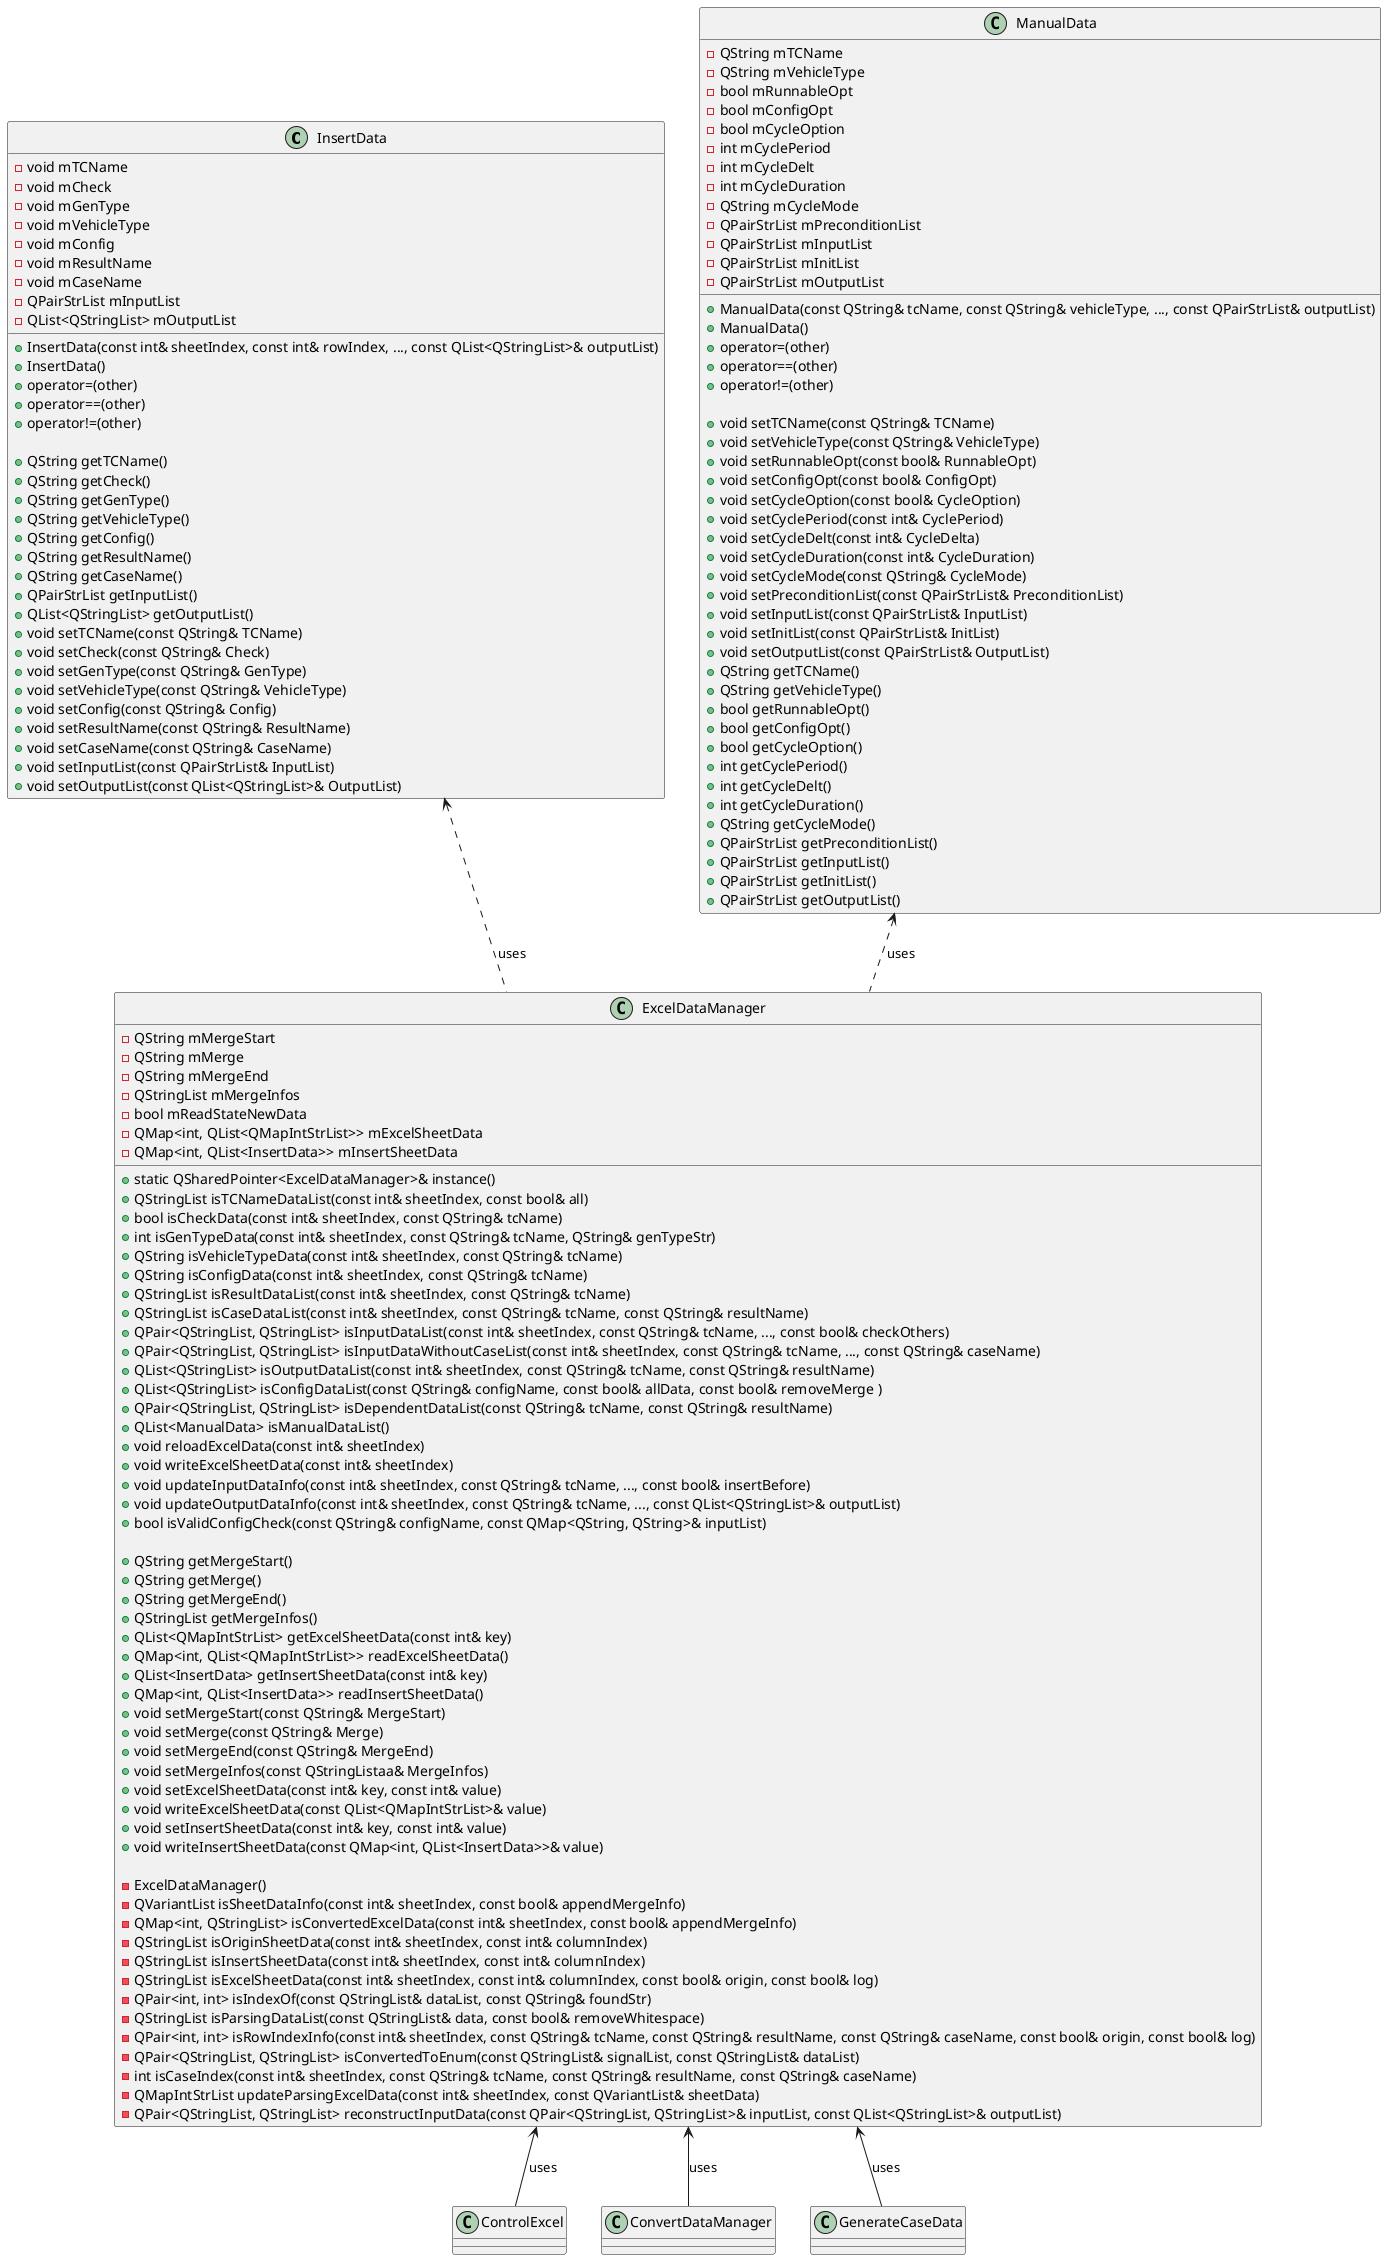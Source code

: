 @startuml

class InsertData {
    + InsertData(const int& sheetIndex, const int& rowIndex, ..., const QList<QStringList>& outputList)
    + InsertData()
    + operator=(other)
    + operator==(other)
    + operator!=(other)

    + QString getTCName()
    + QString getCheck()
    + QString getGenType()
    + QString getVehicleType()
    + QString getConfig()
    + QString getResultName()
    + QString getCaseName()
    + QPairStrList getInputList()
    + QList<QStringList> getOutputList()
    + void setTCName(const QString& TCName)
    + void setCheck(const QString& Check)
    + void setGenType(const QString& GenType)
    + void setVehicleType(const QString& VehicleType)
    + void setConfig(const QString& Config)
    + void setResultName(const QString& ResultName)
    + void setCaseName(const QString& CaseName)
    + void setInputList(const QPairStrList& InputList)
    + void setOutputList(const QList<QStringList>& OutputList)

    - void mTCName
    - void mCheck
    - void mGenType
    - void mVehicleType
    - void mConfig
    - void mResultName
    - void mCaseName
    - QPairStrList mInputList
    - QList<QStringList> mOutputList
}

class ManualData {
    + ManualData(const QString& tcName, const QString& vehicleType, ..., const QPairStrList& outputList)
    + ManualData()
    + operator=(other)
    + operator==(other)
    + operator!=(other)

    + void setTCName(const QString& TCName)
    + void setVehicleType(const QString& VehicleType)
    + void setRunnableOpt(const bool& RunnableOpt)
    + void setConfigOpt(const bool& ConfigOpt)
    + void setCycleOption(const bool& CycleOption)
    + void setCyclePeriod(const int& CyclePeriod)
    + void setCycleDelt(const int& CycleDelta)
    + void setCycleDuration(const int& CycleDuration)
    + void setCycleMode(const QString& CycleMode)
    + void setPreconditionList(const QPairStrList& PreconditionList)
    + void setInputList(const QPairStrList& InputList)
    + void setInitList(const QPairStrList& InitList)
    + void setOutputList(const QPairStrList& OutputList)
    + QString getTCName()
    + QString getVehicleType()
    + bool getRunnableOpt()
    + bool getConfigOpt()
    + bool getCycleOption()
    + int getCyclePeriod()
    + int getCycleDelt()
    + int getCycleDuration()
    + QString getCycleMode()
    + QPairStrList getPreconditionList()
    + QPairStrList getInputList()
    + QPairStrList getInitList()
    + QPairStrList getOutputList()

    - QString mTCName
    - QString mVehicleType
    - bool mRunnableOpt
    - bool mConfigOpt
    - bool mCycleOption
    - int mCyclePeriod
    - int mCycleDelt
    - int mCycleDuration
    - QString mCycleMode
    - QPairStrList mPreconditionList
    - QPairStrList mInputList
    - QPairStrList mInitList
    - QPairStrList mOutputList
}

class ExcelDataManager {
    + static QSharedPointer<ExcelDataManager>& instance()
    + QStringList isTCNameDataList(const int& sheetIndex, const bool& all)
    + bool isCheckData(const int& sheetIndex, const QString& tcName)
    + int isGenTypeData(const int& sheetIndex, const QString& tcName, QString& genTypeStr)
    + QString isVehicleTypeData(const int& sheetIndex, const QString& tcName)
    + QString isConfigData(const int& sheetIndex, const QString& tcName)
    + QStringList isResultDataList(const int& sheetIndex, const QString& tcName)
    + QStringList isCaseDataList(const int& sheetIndex, const QString& tcName, const QString& resultName)
    + QPair<QStringList, QStringList> isInputDataList(const int& sheetIndex, const QString& tcName, ..., const bool& checkOthers)
    + QPair<QStringList, QStringList> isInputDataWithoutCaseList(const int& sheetIndex, const QString& tcName, ..., const QString& caseName)
    + QList<QStringList> isOutputDataList(const int& sheetIndex, const QString& tcName, const QString& resultName)
    + QList<QStringList> isConfigDataList(const QString& configName, const bool& allData, const bool& removeMerge )
    + QPair<QStringList, QStringList> isDependentDataList(const QString& tcName, const QString& resultName)
    + QList<ManualData> isManualDataList()
    + void reloadExcelData(const int& sheetIndex)
    + void writeExcelSheetData(const int& sheetIndex)
    + void updateInputDataInfo(const int& sheetIndex, const QString& tcName, ..., const bool& insertBefore)
    + void updateOutputDataInfo(const int& sheetIndex, const QString& tcName, ..., const QList<QStringList>& outputList)
    + bool isValidConfigCheck(const QString& configName, const QMap<QString, QString>& inputList)

    + QString getMergeStart()
    + QString getMerge()
    + QString getMergeEnd()
    + QStringList getMergeInfos()
    + QList<QMapIntStrList> getExcelSheetData(const int& key)
    + QMap<int, QList<QMapIntStrList>> readExcelSheetData()
    + QList<InsertData> getInsertSheetData(const int& key)
    + QMap<int, QList<InsertData>> readInsertSheetData()
    + void setMergeStart(const QString& MergeStart)
    + void setMerge(const QString& Merge)
    + void setMergeEnd(const QString& MergeEnd)
    + void setMergeInfos(const QStringListaa& MergeInfos)
    + void setExcelSheetData(const int& key, const int& value)
    + void writeExcelSheetData(const QList<QMapIntStrList>& value)
    + void setInsertSheetData(const int& key, const int& value)
    + void writeInsertSheetData(const QMap<int, QList<InsertData>>& value)

    - ExcelDataManager()
    - QVariantList isSheetDataInfo(const int& sheetIndex, const bool& appendMergeInfo)
    - QMap<int, QStringList> isConvertedExcelData(const int& sheetIndex, const bool& appendMergeInfo)
    - QStringList isOriginSheetData(const int& sheetIndex, const int& columnIndex)
    - QStringList isInsertSheetData(const int& sheetIndex, const int& columnIndex)
    - QStringList isExcelSheetData(const int& sheetIndex, const int& columnIndex, const bool& origin, const bool& log)
    - QPair<int, int> isIndexOf(const QStringList& dataList, const QString& foundStr)
    - QStringList isParsingDataList(const QStringList& data, const bool& removeWhitespace)
    - QPair<int, int> isRowIndexInfo(const int& sheetIndex, const QString& tcName, const QString& resultName, const QString& caseName, const bool& origin, const bool& log)
    - QPair<QStringList, QStringList> isConvertedToEnum(const QStringList& signalList, const QStringList& dataList)
    - int isCaseIndex(const int& sheetIndex, const QString& tcName, const QString& resultName, const QString& caseName)
    - QMapIntStrList updateParsingExcelData(const int& sheetIndex, const QVariantList& sheetData)
    - QPair<QStringList, QStringList> reconstructInputData(const QPair<QStringList, QStringList>& inputList, const QList<QStringList>& outputList)

    - QString mMergeStart
    - QString mMerge
    - QString mMergeEnd
    - QStringList mMergeInfos
    - bool mReadStateNewData
    - QMap<int, QList<QMapIntStrList>> mExcelSheetData
    - QMap<int, QList<InsertData>> mInsertSheetData
}

InsertData <.. ExcelDataManager : uses
ManualData <.. ExcelDataManager : uses

ExcelDataManager <-- ControlExcel : uses
ExcelDataManager <-- ConvertDataManager : uses
ExcelDataManager <-- GenerateCaseData : uses


@enduml
